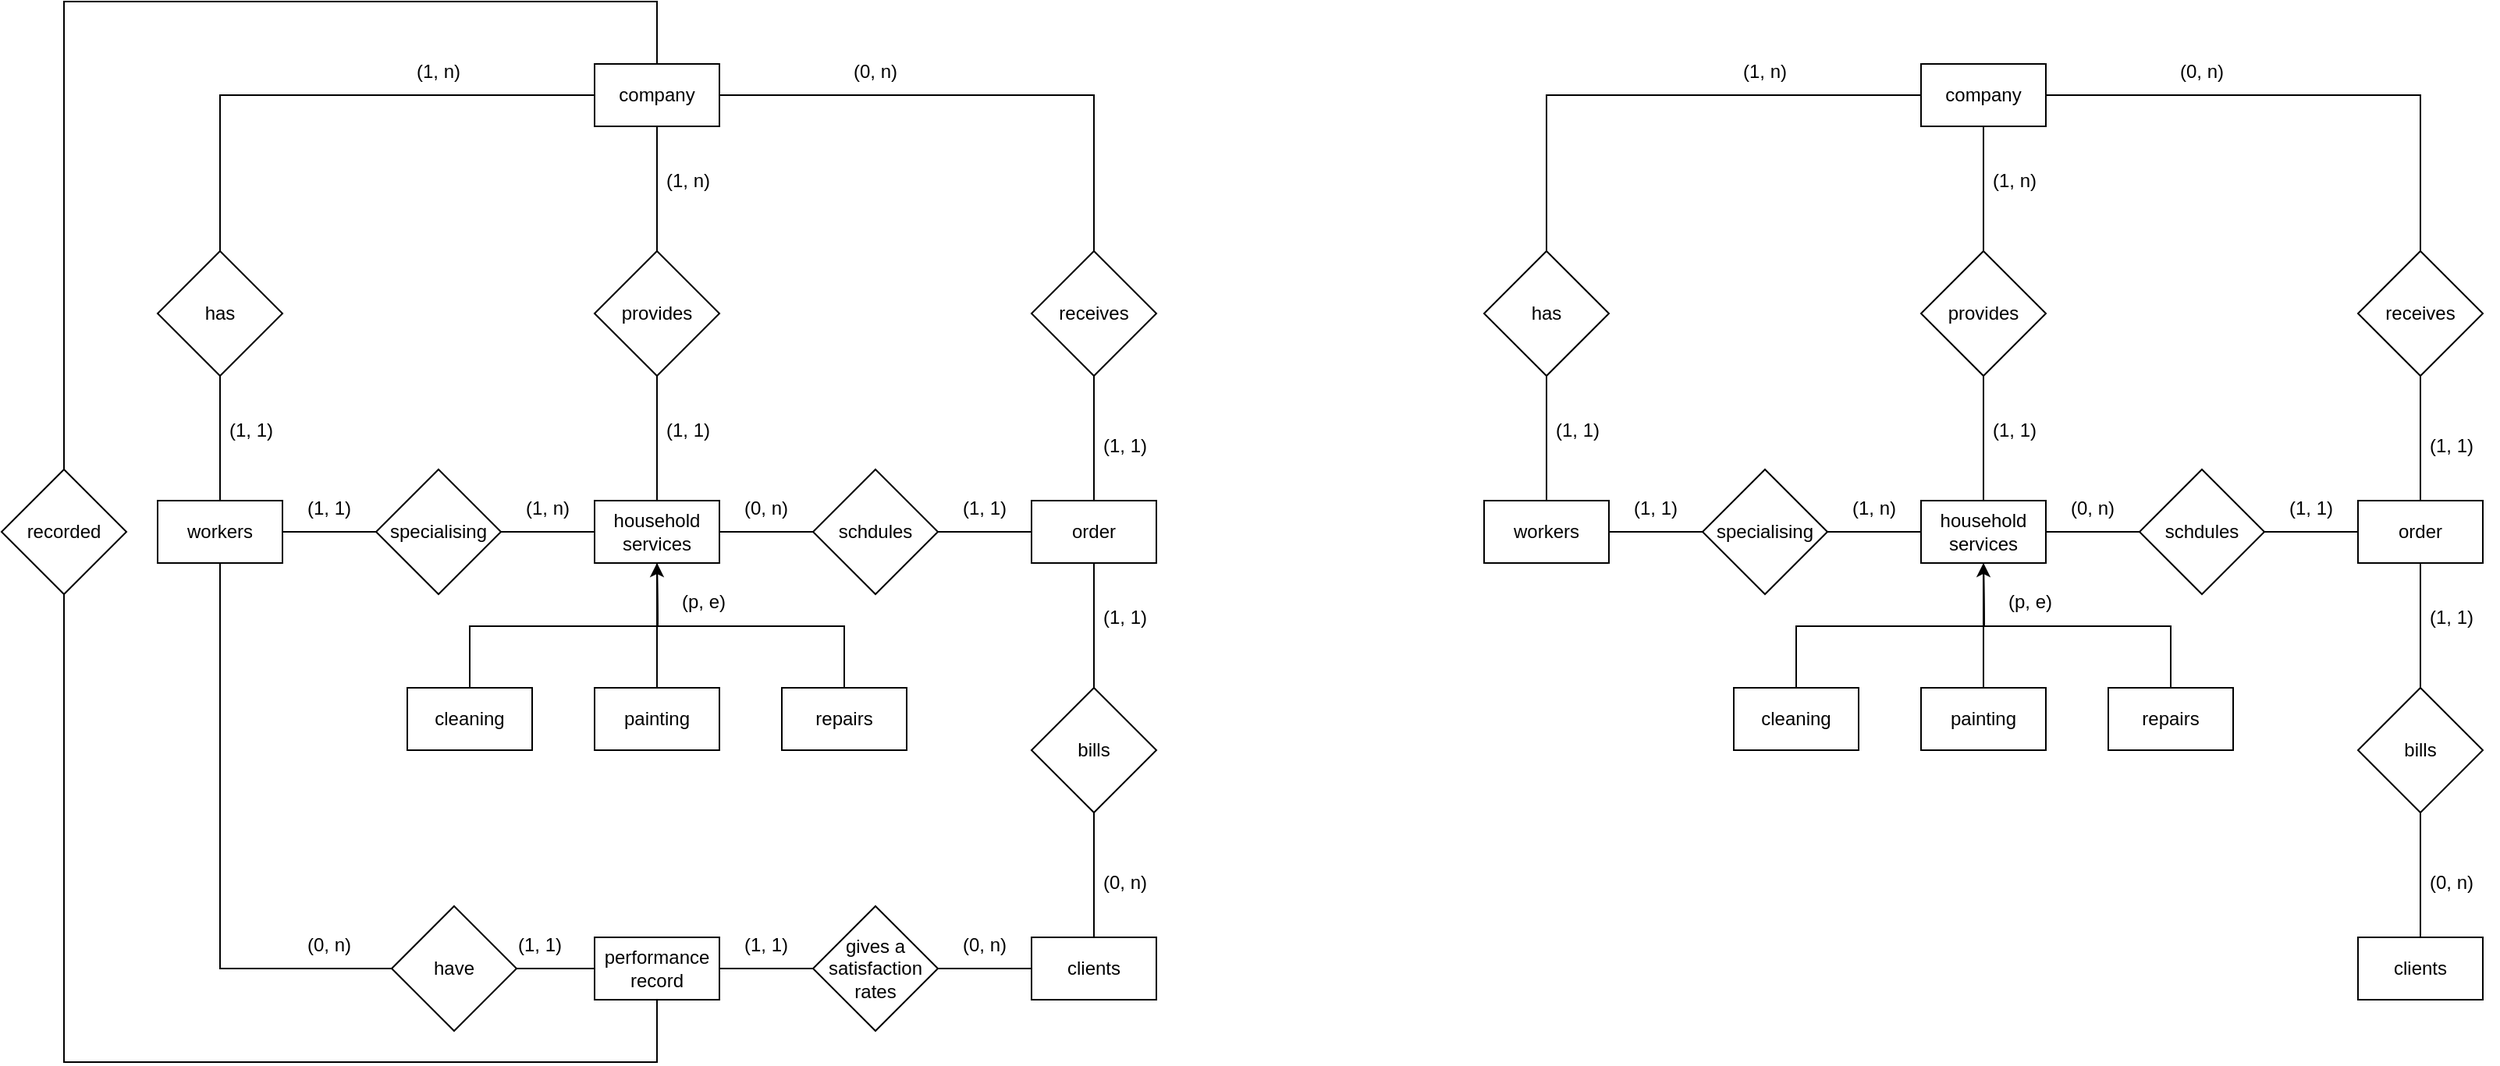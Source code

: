 <mxfile version="23.1.5" type="device">
  <diagram id="R2lEEEUBdFMjLlhIrx00" name="Page-1">
    <mxGraphModel dx="611" dy="1067" grid="1" gridSize="10" guides="1" tooltips="1" connect="1" arrows="1" fold="1" page="1" pageScale="1" pageWidth="850" pageHeight="1100" math="0" shadow="0" extFonts="Permanent Marker^https://fonts.googleapis.com/css?family=Permanent+Marker">
      <root>
        <mxCell id="0" />
        <mxCell id="1" parent="0" />
        <mxCell id="6LQbvY24wm7bdpTG8fwZ-121" style="edgeStyle=orthogonalEdgeStyle;rounded=0;orthogonalLoop=1;jettySize=auto;html=1;exitX=1;exitY=0.5;exitDx=0;exitDy=0;entryX=0;entryY=0.5;entryDx=0;entryDy=0;endArrow=none;endFill=0;" parent="1" source="6LQbvY24wm7bdpTG8fwZ-147" target="6LQbvY24wm7bdpTG8fwZ-123" edge="1">
          <mxGeometry relative="1" as="geometry" />
        </mxCell>
        <mxCell id="rSAWmx_zktzvHscJmi7A-3" value="" style="edgeStyle=orthogonalEdgeStyle;rounded=0;orthogonalLoop=1;jettySize=auto;html=1;endArrow=none;endFill=0;" edge="1" parent="1" source="6LQbvY24wm7bdpTG8fwZ-122" target="6LQbvY24wm7bdpTG8fwZ-142">
          <mxGeometry relative="1" as="geometry" />
        </mxCell>
        <mxCell id="6LQbvY24wm7bdpTG8fwZ-122" value="workers" style="rounded=0;whiteSpace=wrap;html=1;" parent="1" vertex="1">
          <mxGeometry x="1000" y="480" width="80" height="40" as="geometry" />
        </mxCell>
        <mxCell id="6LQbvY24wm7bdpTG8fwZ-123" value="household services" style="rounded=0;whiteSpace=wrap;html=1;" parent="1" vertex="1">
          <mxGeometry x="1280" y="480" width="80" height="40" as="geometry" />
        </mxCell>
        <mxCell id="rSAWmx_zktzvHscJmi7A-35" style="edgeStyle=orthogonalEdgeStyle;rounded=0;orthogonalLoop=1;jettySize=auto;html=1;exitX=0.5;exitY=0;exitDx=0;exitDy=0;strokeColor=default;align=center;verticalAlign=middle;fontFamily=Helvetica;fontSize=11;fontColor=default;labelBackgroundColor=default;endArrow=none;endFill=0;" edge="1" parent="1" source="6LQbvY24wm7bdpTG8fwZ-125">
          <mxGeometry relative="1" as="geometry">
            <mxPoint x="1320" y="520" as="targetPoint" />
          </mxGeometry>
        </mxCell>
        <mxCell id="6LQbvY24wm7bdpTG8fwZ-125" value="cleaning" style="rounded=0;whiteSpace=wrap;html=1;" parent="1" vertex="1">
          <mxGeometry x="1160" y="600" width="80" height="40" as="geometry" />
        </mxCell>
        <mxCell id="rSAWmx_zktzvHscJmi7A-34" style="edgeStyle=orthogonalEdgeStyle;rounded=0;orthogonalLoop=1;jettySize=auto;html=1;exitX=0.5;exitY=0;exitDx=0;exitDy=0;entryX=0.5;entryY=1;entryDx=0;entryDy=0;strokeColor=default;align=center;verticalAlign=middle;fontFamily=Helvetica;fontSize=11;fontColor=default;labelBackgroundColor=default;endArrow=classic;endFill=1;" edge="1" parent="1" source="6LQbvY24wm7bdpTG8fwZ-126" target="6LQbvY24wm7bdpTG8fwZ-123">
          <mxGeometry relative="1" as="geometry" />
        </mxCell>
        <mxCell id="6LQbvY24wm7bdpTG8fwZ-126" value="painting" style="rounded=0;whiteSpace=wrap;html=1;" parent="1" vertex="1">
          <mxGeometry x="1280" y="600" width="80" height="40" as="geometry" />
        </mxCell>
        <mxCell id="rSAWmx_zktzvHscJmi7A-36" style="edgeStyle=orthogonalEdgeStyle;rounded=0;orthogonalLoop=1;jettySize=auto;html=1;exitX=0.5;exitY=0;exitDx=0;exitDy=0;strokeColor=default;align=center;verticalAlign=middle;fontFamily=Helvetica;fontSize=11;fontColor=default;labelBackgroundColor=default;endArrow=none;endFill=0;" edge="1" parent="1" source="6LQbvY24wm7bdpTG8fwZ-128">
          <mxGeometry relative="1" as="geometry">
            <mxPoint x="1320" y="520" as="targetPoint" />
          </mxGeometry>
        </mxCell>
        <mxCell id="6LQbvY24wm7bdpTG8fwZ-128" value="repairs" style="rounded=0;whiteSpace=wrap;html=1;" parent="1" vertex="1">
          <mxGeometry x="1400" y="600" width="80" height="40" as="geometry" />
        </mxCell>
        <mxCell id="6LQbvY24wm7bdpTG8fwZ-129" value="(1, n)" style="text;html=1;align=center;verticalAlign=middle;whiteSpace=wrap;rounded=0;" parent="1" vertex="1">
          <mxGeometry x="1220" y="470" width="60" height="30" as="geometry" />
        </mxCell>
        <mxCell id="6LQbvY24wm7bdpTG8fwZ-130" value="(1, 1)" style="text;html=1;align=center;verticalAlign=middle;whiteSpace=wrap;rounded=0;" parent="1" vertex="1">
          <mxGeometry x="1080" y="470" width="60" height="30" as="geometry" />
        </mxCell>
        <mxCell id="6LQbvY24wm7bdpTG8fwZ-132" value="(p, e)" style="text;html=1;align=center;verticalAlign=middle;whiteSpace=wrap;rounded=0;" parent="1" vertex="1">
          <mxGeometry x="1320" y="530" width="60" height="30" as="geometry" />
        </mxCell>
        <mxCell id="6LQbvY24wm7bdpTG8fwZ-140" style="edgeStyle=orthogonalEdgeStyle;rounded=0;orthogonalLoop=1;jettySize=auto;html=1;exitX=0.5;exitY=1;exitDx=0;exitDy=0;endArrow=none;endFill=0;" parent="1" source="6LQbvY24wm7bdpTG8fwZ-141" target="6LQbvY24wm7bdpTG8fwZ-143" edge="1">
          <mxGeometry relative="1" as="geometry" />
        </mxCell>
        <mxCell id="6LQbvY24wm7bdpTG8fwZ-186" style="edgeStyle=orthogonalEdgeStyle;rounded=0;orthogonalLoop=1;jettySize=auto;html=1;exitX=1;exitY=0.5;exitDx=0;exitDy=0;strokeColor=default;align=center;verticalAlign=middle;fontFamily=Helvetica;fontSize=11;fontColor=default;labelBackgroundColor=default;endArrow=none;endFill=0;" parent="1" source="6LQbvY24wm7bdpTG8fwZ-141" target="6LQbvY24wm7bdpTG8fwZ-185" edge="1">
          <mxGeometry relative="1" as="geometry" />
        </mxCell>
        <mxCell id="rSAWmx_zktzvHscJmi7A-47" style="edgeStyle=orthogonalEdgeStyle;rounded=0;orthogonalLoop=1;jettySize=auto;html=1;exitX=0.5;exitY=1;exitDx=0;exitDy=0;entryX=0.5;entryY=1;entryDx=0;entryDy=0;strokeColor=default;align=center;verticalAlign=middle;fontFamily=Helvetica;fontSize=11;fontColor=default;labelBackgroundColor=default;endArrow=none;endFill=0;" edge="1" parent="1" source="rSAWmx_zktzvHscJmi7A-48" target="6LQbvY24wm7bdpTG8fwZ-182">
          <mxGeometry relative="1" as="geometry">
            <Array as="points">
              <mxPoint x="940" y="840" />
              <mxPoint x="1320" y="840" />
            </Array>
          </mxGeometry>
        </mxCell>
        <mxCell id="6LQbvY24wm7bdpTG8fwZ-141" value="company" style="rounded=0;whiteSpace=wrap;html=1;" parent="1" vertex="1">
          <mxGeometry x="1280" y="200" width="80" height="40" as="geometry" />
        </mxCell>
        <mxCell id="rSAWmx_zktzvHscJmi7A-5" style="edgeStyle=orthogonalEdgeStyle;rounded=0;orthogonalLoop=1;jettySize=auto;html=1;exitX=0.5;exitY=0;exitDx=0;exitDy=0;entryX=0;entryY=0.5;entryDx=0;entryDy=0;endArrow=none;endFill=0;" edge="1" parent="1" source="6LQbvY24wm7bdpTG8fwZ-142" target="6LQbvY24wm7bdpTG8fwZ-141">
          <mxGeometry relative="1" as="geometry" />
        </mxCell>
        <mxCell id="6LQbvY24wm7bdpTG8fwZ-142" value="has" style="rhombus;whiteSpace=wrap;html=1;" parent="1" vertex="1">
          <mxGeometry x="1000" y="320" width="80" height="80" as="geometry" />
        </mxCell>
        <mxCell id="6LQbvY24wm7bdpTG8fwZ-143" value="provides" style="rhombus;whiteSpace=wrap;html=1;" parent="1" vertex="1">
          <mxGeometry x="1280" y="320" width="80" height="80" as="geometry" />
        </mxCell>
        <mxCell id="6LQbvY24wm7bdpTG8fwZ-145" value="" style="endArrow=none;html=1;rounded=0;exitX=0.5;exitY=1;exitDx=0;exitDy=0;entryX=0.5;entryY=0;entryDx=0;entryDy=0;" parent="1" target="6LQbvY24wm7bdpTG8fwZ-123" edge="1" source="6LQbvY24wm7bdpTG8fwZ-143">
          <mxGeometry width="50" height="50" relative="1" as="geometry">
            <mxPoint x="1330" y="400" as="sourcePoint" />
            <mxPoint x="1530" y="480" as="targetPoint" />
          </mxGeometry>
        </mxCell>
        <mxCell id="6LQbvY24wm7bdpTG8fwZ-146" value="" style="edgeStyle=orthogonalEdgeStyle;rounded=0;orthogonalLoop=1;jettySize=auto;html=1;exitX=1;exitY=0.5;exitDx=0;exitDy=0;entryX=0;entryY=0.5;entryDx=0;entryDy=0;endArrow=none;endFill=0;" parent="1" source="6LQbvY24wm7bdpTG8fwZ-122" target="6LQbvY24wm7bdpTG8fwZ-147" edge="1">
          <mxGeometry relative="1" as="geometry">
            <mxPoint x="1090" y="500" as="sourcePoint" />
            <mxPoint x="1330" y="500" as="targetPoint" />
          </mxGeometry>
        </mxCell>
        <mxCell id="6LQbvY24wm7bdpTG8fwZ-147" value="specialising" style="rhombus;whiteSpace=wrap;html=1;" parent="1" vertex="1">
          <mxGeometry x="1140" y="460" width="80" height="80" as="geometry" />
        </mxCell>
        <mxCell id="rSAWmx_zktzvHscJmi7A-21" style="edgeStyle=orthogonalEdgeStyle;rounded=0;orthogonalLoop=1;jettySize=auto;html=1;exitX=1;exitY=0.5;exitDx=0;exitDy=0;entryX=0;entryY=0.5;entryDx=0;entryDy=0;strokeColor=default;align=center;verticalAlign=middle;fontFamily=Helvetica;fontSize=11;fontColor=default;labelBackgroundColor=default;endArrow=none;endFill=0;" edge="1" parent="1" source="6LQbvY24wm7bdpTG8fwZ-182" target="rSAWmx_zktzvHscJmi7A-7">
          <mxGeometry relative="1" as="geometry" />
        </mxCell>
        <mxCell id="rSAWmx_zktzvHscJmi7A-33" style="edgeStyle=orthogonalEdgeStyle;rounded=0;orthogonalLoop=1;jettySize=auto;html=1;exitX=0;exitY=0.5;exitDx=0;exitDy=0;entryX=1;entryY=0.5;entryDx=0;entryDy=0;strokeColor=default;align=center;verticalAlign=middle;fontFamily=Helvetica;fontSize=11;fontColor=default;labelBackgroundColor=default;endArrow=none;endFill=0;" edge="1" parent="1" source="6LQbvY24wm7bdpTG8fwZ-182" target="rSAWmx_zktzvHscJmi7A-6">
          <mxGeometry relative="1" as="geometry" />
        </mxCell>
        <mxCell id="6LQbvY24wm7bdpTG8fwZ-182" value="performance record" style="rounded=0;whiteSpace=wrap;html=1;" parent="1" vertex="1">
          <mxGeometry x="1280" y="760" width="80" height="40" as="geometry" />
        </mxCell>
        <mxCell id="6LQbvY24wm7bdpTG8fwZ-183" value="clients" style="rounded=0;whiteSpace=wrap;html=1;" parent="1" vertex="1">
          <mxGeometry x="1560" y="760" width="80" height="40" as="geometry" />
        </mxCell>
        <mxCell id="6LQbvY24wm7bdpTG8fwZ-189" style="edgeStyle=orthogonalEdgeStyle;rounded=0;orthogonalLoop=1;jettySize=auto;html=1;exitX=0.5;exitY=1;exitDx=0;exitDy=0;entryX=0.5;entryY=0;entryDx=0;entryDy=0;endArrow=none;endFill=0;" parent="1" source="6LQbvY24wm7bdpTG8fwZ-184" target="6LQbvY24wm7bdpTG8fwZ-188" edge="1">
          <mxGeometry relative="1" as="geometry" />
        </mxCell>
        <mxCell id="6LQbvY24wm7bdpTG8fwZ-184" value="order" style="rounded=0;whiteSpace=wrap;html=1;" parent="1" vertex="1">
          <mxGeometry x="1560" y="480" width="80" height="40" as="geometry" />
        </mxCell>
        <mxCell id="6LQbvY24wm7bdpTG8fwZ-187" style="edgeStyle=orthogonalEdgeStyle;rounded=0;orthogonalLoop=1;jettySize=auto;html=1;exitX=0.5;exitY=1;exitDx=0;exitDy=0;entryX=0.5;entryY=0;entryDx=0;entryDy=0;strokeColor=default;align=center;verticalAlign=middle;fontFamily=Helvetica;fontSize=11;fontColor=default;labelBackgroundColor=default;endArrow=none;endFill=0;" parent="1" source="6LQbvY24wm7bdpTG8fwZ-185" target="6LQbvY24wm7bdpTG8fwZ-184" edge="1">
          <mxGeometry relative="1" as="geometry" />
        </mxCell>
        <mxCell id="6LQbvY24wm7bdpTG8fwZ-185" value="receives" style="rhombus;whiteSpace=wrap;html=1;" parent="1" vertex="1">
          <mxGeometry x="1560" y="320" width="80" height="80" as="geometry" />
        </mxCell>
        <mxCell id="6LQbvY24wm7bdpTG8fwZ-190" style="edgeStyle=orthogonalEdgeStyle;rounded=0;orthogonalLoop=1;jettySize=auto;html=1;exitX=0.5;exitY=1;exitDx=0;exitDy=0;entryX=0.5;entryY=0;entryDx=0;entryDy=0;strokeColor=default;align=center;verticalAlign=middle;fontFamily=Helvetica;fontSize=11;fontColor=default;labelBackgroundColor=default;endArrow=none;endFill=0;" parent="1" source="6LQbvY24wm7bdpTG8fwZ-188" target="6LQbvY24wm7bdpTG8fwZ-183" edge="1">
          <mxGeometry relative="1" as="geometry" />
        </mxCell>
        <mxCell id="6LQbvY24wm7bdpTG8fwZ-188" value="bills" style="rhombus;whiteSpace=wrap;html=1;" parent="1" vertex="1">
          <mxGeometry x="1560" y="600" width="80" height="80" as="geometry" />
        </mxCell>
        <mxCell id="rSAWmx_zktzvHscJmi7A-32" style="edgeStyle=orthogonalEdgeStyle;rounded=0;orthogonalLoop=1;jettySize=auto;html=1;exitX=0;exitY=0.5;exitDx=0;exitDy=0;entryX=0.5;entryY=1;entryDx=0;entryDy=0;strokeColor=default;align=center;verticalAlign=middle;fontFamily=Helvetica;fontSize=11;fontColor=default;labelBackgroundColor=default;endArrow=none;endFill=0;" edge="1" parent="1" source="rSAWmx_zktzvHscJmi7A-6" target="6LQbvY24wm7bdpTG8fwZ-122">
          <mxGeometry relative="1" as="geometry" />
        </mxCell>
        <mxCell id="rSAWmx_zktzvHscJmi7A-6" value="have" style="rhombus;whiteSpace=wrap;html=1;" vertex="1" parent="1">
          <mxGeometry x="1150" y="740" width="80" height="80" as="geometry" />
        </mxCell>
        <mxCell id="rSAWmx_zktzvHscJmi7A-22" style="edgeStyle=orthogonalEdgeStyle;rounded=0;orthogonalLoop=1;jettySize=auto;html=1;exitX=1;exitY=0.5;exitDx=0;exitDy=0;entryX=0;entryY=0.5;entryDx=0;entryDy=0;strokeColor=default;align=center;verticalAlign=middle;fontFamily=Helvetica;fontSize=11;fontColor=default;labelBackgroundColor=default;endArrow=none;endFill=0;" edge="1" parent="1" source="rSAWmx_zktzvHscJmi7A-7" target="6LQbvY24wm7bdpTG8fwZ-183">
          <mxGeometry relative="1" as="geometry" />
        </mxCell>
        <mxCell id="rSAWmx_zktzvHscJmi7A-7" value="gives a satisfaction rates" style="rhombus;whiteSpace=wrap;html=1;" vertex="1" parent="1">
          <mxGeometry x="1420" y="740" width="80" height="80" as="geometry" />
        </mxCell>
        <mxCell id="rSAWmx_zktzvHscJmi7A-15" value="(1, n)" style="text;html=1;align=center;verticalAlign=middle;whiteSpace=wrap;rounded=0;" vertex="1" parent="1">
          <mxGeometry x="1310" y="260" width="60" height="30" as="geometry" />
        </mxCell>
        <mxCell id="rSAWmx_zktzvHscJmi7A-16" value="(1, 1)" style="text;html=1;align=center;verticalAlign=middle;whiteSpace=wrap;rounded=0;" vertex="1" parent="1">
          <mxGeometry x="1310" y="420" width="60" height="30" as="geometry" />
        </mxCell>
        <mxCell id="rSAWmx_zktzvHscJmi7A-17" value="(1, 1)" style="text;html=1;align=center;verticalAlign=middle;whiteSpace=wrap;rounded=0;" vertex="1" parent="1">
          <mxGeometry x="1030" y="420" width="60" height="30" as="geometry" />
        </mxCell>
        <mxCell id="rSAWmx_zktzvHscJmi7A-18" value="(1, n)" style="text;html=1;align=center;verticalAlign=middle;whiteSpace=wrap;rounded=0;" vertex="1" parent="1">
          <mxGeometry x="1150" y="190" width="60" height="30" as="geometry" />
        </mxCell>
        <mxCell id="rSAWmx_zktzvHscJmi7A-24" style="edgeStyle=orthogonalEdgeStyle;rounded=0;orthogonalLoop=1;jettySize=auto;html=1;exitX=0;exitY=0.5;exitDx=0;exitDy=0;entryX=1;entryY=0.5;entryDx=0;entryDy=0;strokeColor=default;align=center;verticalAlign=middle;fontFamily=Helvetica;fontSize=11;fontColor=default;labelBackgroundColor=default;endArrow=none;endFill=0;" edge="1" parent="1" source="rSAWmx_zktzvHscJmi7A-19" target="6LQbvY24wm7bdpTG8fwZ-123">
          <mxGeometry relative="1" as="geometry" />
        </mxCell>
        <mxCell id="rSAWmx_zktzvHscJmi7A-25" style="edgeStyle=orthogonalEdgeStyle;rounded=0;orthogonalLoop=1;jettySize=auto;html=1;exitX=1;exitY=0.5;exitDx=0;exitDy=0;entryX=0;entryY=0.5;entryDx=0;entryDy=0;strokeColor=default;align=center;verticalAlign=middle;fontFamily=Helvetica;fontSize=11;fontColor=default;labelBackgroundColor=default;endArrow=none;endFill=0;" edge="1" parent="1" source="rSAWmx_zktzvHscJmi7A-19" target="6LQbvY24wm7bdpTG8fwZ-184">
          <mxGeometry relative="1" as="geometry" />
        </mxCell>
        <mxCell id="rSAWmx_zktzvHscJmi7A-19" value="schdules" style="rhombus;whiteSpace=wrap;html=1;" vertex="1" parent="1">
          <mxGeometry x="1420" y="460" width="80" height="80" as="geometry" />
        </mxCell>
        <mxCell id="rSAWmx_zktzvHscJmi7A-27" value="(1, 1)" style="text;html=1;align=center;verticalAlign=middle;whiteSpace=wrap;rounded=0;" vertex="1" parent="1">
          <mxGeometry x="1590" y="430" width="60" height="30" as="geometry" />
        </mxCell>
        <mxCell id="rSAWmx_zktzvHscJmi7A-28" value="(0, n)" style="text;html=1;align=center;verticalAlign=middle;whiteSpace=wrap;rounded=0;" vertex="1" parent="1">
          <mxGeometry x="1430" y="190" width="60" height="30" as="geometry" />
        </mxCell>
        <mxCell id="rSAWmx_zktzvHscJmi7A-29" value="(1, 1)" style="text;html=1;align=center;verticalAlign=middle;whiteSpace=wrap;rounded=0;" vertex="1" parent="1">
          <mxGeometry x="1500" y="470" width="60" height="30" as="geometry" />
        </mxCell>
        <mxCell id="rSAWmx_zktzvHscJmi7A-30" value="(0, n)" style="text;html=1;align=center;verticalAlign=middle;whiteSpace=wrap;rounded=0;" vertex="1" parent="1">
          <mxGeometry x="1360" y="470" width="60" height="30" as="geometry" />
        </mxCell>
        <mxCell id="rSAWmx_zktzvHscJmi7A-37" value="(1, 1)" style="text;html=1;align=center;verticalAlign=middle;whiteSpace=wrap;rounded=0;" vertex="1" parent="1">
          <mxGeometry x="1215" y="750" width="60" height="30" as="geometry" />
        </mxCell>
        <mxCell id="rSAWmx_zktzvHscJmi7A-38" value="(0, n)" style="text;html=1;align=center;verticalAlign=middle;whiteSpace=wrap;rounded=0;" vertex="1" parent="1">
          <mxGeometry x="1080" y="750" width="60" height="30" as="geometry" />
        </mxCell>
        <mxCell id="rSAWmx_zktzvHscJmi7A-39" value="(0, n)" style="text;html=1;align=center;verticalAlign=middle;whiteSpace=wrap;rounded=0;" vertex="1" parent="1">
          <mxGeometry x="1500" y="750" width="60" height="30" as="geometry" />
        </mxCell>
        <mxCell id="rSAWmx_zktzvHscJmi7A-40" value="(1, 1)" style="text;html=1;align=center;verticalAlign=middle;whiteSpace=wrap;rounded=0;" vertex="1" parent="1">
          <mxGeometry x="1360" y="750" width="60" height="30" as="geometry" />
        </mxCell>
        <mxCell id="rSAWmx_zktzvHscJmi7A-41" value="(1, 1)" style="text;html=1;align=center;verticalAlign=middle;whiteSpace=wrap;rounded=0;" vertex="1" parent="1">
          <mxGeometry x="1590" y="540" width="60" height="30" as="geometry" />
        </mxCell>
        <mxCell id="rSAWmx_zktzvHscJmi7A-42" value="(0, n)" style="text;html=1;align=center;verticalAlign=middle;whiteSpace=wrap;rounded=0;" vertex="1" parent="1">
          <mxGeometry x="1590" y="710" width="60" height="30" as="geometry" />
        </mxCell>
        <mxCell id="rSAWmx_zktzvHscJmi7A-49" value="" style="edgeStyle=orthogonalEdgeStyle;rounded=0;orthogonalLoop=1;jettySize=auto;html=1;exitX=0.5;exitY=0;exitDx=0;exitDy=0;entryX=0.5;entryY=0;entryDx=0;entryDy=0;strokeColor=default;align=center;verticalAlign=middle;fontFamily=Helvetica;fontSize=11;fontColor=default;labelBackgroundColor=default;endArrow=none;endFill=0;" edge="1" parent="1" source="6LQbvY24wm7bdpTG8fwZ-141" target="rSAWmx_zktzvHscJmi7A-48">
          <mxGeometry relative="1" as="geometry">
            <mxPoint x="1320" y="200" as="sourcePoint" />
            <mxPoint x="1320" y="800" as="targetPoint" />
            <Array as="points">
              <mxPoint x="1320" y="160" />
              <mxPoint x="940" y="160" />
            </Array>
          </mxGeometry>
        </mxCell>
        <mxCell id="rSAWmx_zktzvHscJmi7A-48" value="recorded" style="rhombus;whiteSpace=wrap;html=1;" vertex="1" parent="1">
          <mxGeometry x="900" y="460" width="80" height="80" as="geometry" />
        </mxCell>
        <mxCell id="rSAWmx_zktzvHscJmi7A-50" style="edgeStyle=orthogonalEdgeStyle;rounded=0;orthogonalLoop=1;jettySize=auto;html=1;exitX=1;exitY=0.5;exitDx=0;exitDy=0;entryX=0;entryY=0.5;entryDx=0;entryDy=0;endArrow=none;endFill=0;" edge="1" parent="1" source="rSAWmx_zktzvHscJmi7A-72" target="rSAWmx_zktzvHscJmi7A-53">
          <mxGeometry relative="1" as="geometry" />
        </mxCell>
        <mxCell id="rSAWmx_zktzvHscJmi7A-51" value="" style="edgeStyle=orthogonalEdgeStyle;rounded=0;orthogonalLoop=1;jettySize=auto;html=1;endArrow=none;endFill=0;" edge="1" parent="1" source="rSAWmx_zktzvHscJmi7A-52" target="rSAWmx_zktzvHscJmi7A-68">
          <mxGeometry relative="1" as="geometry" />
        </mxCell>
        <mxCell id="rSAWmx_zktzvHscJmi7A-52" value="workers" style="rounded=0;whiteSpace=wrap;html=1;" vertex="1" parent="1">
          <mxGeometry x="1850" y="480" width="80" height="40" as="geometry" />
        </mxCell>
        <mxCell id="rSAWmx_zktzvHscJmi7A-53" value="household services" style="rounded=0;whiteSpace=wrap;html=1;" vertex="1" parent="1">
          <mxGeometry x="2130" y="480" width="80" height="40" as="geometry" />
        </mxCell>
        <mxCell id="rSAWmx_zktzvHscJmi7A-54" style="edgeStyle=orthogonalEdgeStyle;rounded=0;orthogonalLoop=1;jettySize=auto;html=1;exitX=0.5;exitY=0;exitDx=0;exitDy=0;strokeColor=default;align=center;verticalAlign=middle;fontFamily=Helvetica;fontSize=11;fontColor=default;labelBackgroundColor=default;endArrow=none;endFill=0;" edge="1" parent="1" source="rSAWmx_zktzvHscJmi7A-55">
          <mxGeometry relative="1" as="geometry">
            <mxPoint x="2170" y="520" as="targetPoint" />
          </mxGeometry>
        </mxCell>
        <mxCell id="rSAWmx_zktzvHscJmi7A-55" value="cleaning" style="rounded=0;whiteSpace=wrap;html=1;" vertex="1" parent="1">
          <mxGeometry x="2010" y="600" width="80" height="40" as="geometry" />
        </mxCell>
        <mxCell id="rSAWmx_zktzvHscJmi7A-56" style="edgeStyle=orthogonalEdgeStyle;rounded=0;orthogonalLoop=1;jettySize=auto;html=1;exitX=0.5;exitY=0;exitDx=0;exitDy=0;entryX=0.5;entryY=1;entryDx=0;entryDy=0;strokeColor=default;align=center;verticalAlign=middle;fontFamily=Helvetica;fontSize=11;fontColor=default;labelBackgroundColor=default;endArrow=classic;endFill=1;" edge="1" parent="1" source="rSAWmx_zktzvHscJmi7A-57" target="rSAWmx_zktzvHscJmi7A-53">
          <mxGeometry relative="1" as="geometry" />
        </mxCell>
        <mxCell id="rSAWmx_zktzvHscJmi7A-57" value="painting" style="rounded=0;whiteSpace=wrap;html=1;" vertex="1" parent="1">
          <mxGeometry x="2130" y="600" width="80" height="40" as="geometry" />
        </mxCell>
        <mxCell id="rSAWmx_zktzvHscJmi7A-58" style="edgeStyle=orthogonalEdgeStyle;rounded=0;orthogonalLoop=1;jettySize=auto;html=1;exitX=0.5;exitY=0;exitDx=0;exitDy=0;strokeColor=default;align=center;verticalAlign=middle;fontFamily=Helvetica;fontSize=11;fontColor=default;labelBackgroundColor=default;endArrow=none;endFill=0;" edge="1" parent="1" source="rSAWmx_zktzvHscJmi7A-59">
          <mxGeometry relative="1" as="geometry">
            <mxPoint x="2170" y="520" as="targetPoint" />
          </mxGeometry>
        </mxCell>
        <mxCell id="rSAWmx_zktzvHscJmi7A-59" value="repairs" style="rounded=0;whiteSpace=wrap;html=1;" vertex="1" parent="1">
          <mxGeometry x="2250" y="600" width="80" height="40" as="geometry" />
        </mxCell>
        <mxCell id="rSAWmx_zktzvHscJmi7A-60" value="(1, n)" style="text;html=1;align=center;verticalAlign=middle;whiteSpace=wrap;rounded=0;" vertex="1" parent="1">
          <mxGeometry x="2070" y="470" width="60" height="30" as="geometry" />
        </mxCell>
        <mxCell id="rSAWmx_zktzvHscJmi7A-61" value="(1, 1)" style="text;html=1;align=center;verticalAlign=middle;whiteSpace=wrap;rounded=0;" vertex="1" parent="1">
          <mxGeometry x="1930" y="470" width="60" height="30" as="geometry" />
        </mxCell>
        <mxCell id="rSAWmx_zktzvHscJmi7A-62" value="(p, e)" style="text;html=1;align=center;verticalAlign=middle;whiteSpace=wrap;rounded=0;" vertex="1" parent="1">
          <mxGeometry x="2170" y="530" width="60" height="30" as="geometry" />
        </mxCell>
        <mxCell id="rSAWmx_zktzvHscJmi7A-63" style="edgeStyle=orthogonalEdgeStyle;rounded=0;orthogonalLoop=1;jettySize=auto;html=1;exitX=0.5;exitY=1;exitDx=0;exitDy=0;endArrow=none;endFill=0;" edge="1" parent="1" source="rSAWmx_zktzvHscJmi7A-66" target="rSAWmx_zktzvHscJmi7A-69">
          <mxGeometry relative="1" as="geometry" />
        </mxCell>
        <mxCell id="rSAWmx_zktzvHscJmi7A-64" style="edgeStyle=orthogonalEdgeStyle;rounded=0;orthogonalLoop=1;jettySize=auto;html=1;exitX=1;exitY=0.5;exitDx=0;exitDy=0;strokeColor=default;align=center;verticalAlign=middle;fontFamily=Helvetica;fontSize=11;fontColor=default;labelBackgroundColor=default;endArrow=none;endFill=0;" edge="1" parent="1" source="rSAWmx_zktzvHscJmi7A-66" target="rSAWmx_zktzvHscJmi7A-80">
          <mxGeometry relative="1" as="geometry" />
        </mxCell>
        <mxCell id="rSAWmx_zktzvHscJmi7A-66" value="company" style="rounded=0;whiteSpace=wrap;html=1;" vertex="1" parent="1">
          <mxGeometry x="2130" y="200" width="80" height="40" as="geometry" />
        </mxCell>
        <mxCell id="rSAWmx_zktzvHscJmi7A-67" style="edgeStyle=orthogonalEdgeStyle;rounded=0;orthogonalLoop=1;jettySize=auto;html=1;exitX=0.5;exitY=0;exitDx=0;exitDy=0;entryX=0;entryY=0.5;entryDx=0;entryDy=0;endArrow=none;endFill=0;" edge="1" parent="1" source="rSAWmx_zktzvHscJmi7A-68" target="rSAWmx_zktzvHscJmi7A-66">
          <mxGeometry relative="1" as="geometry" />
        </mxCell>
        <mxCell id="rSAWmx_zktzvHscJmi7A-68" value="has" style="rhombus;whiteSpace=wrap;html=1;" vertex="1" parent="1">
          <mxGeometry x="1850" y="320" width="80" height="80" as="geometry" />
        </mxCell>
        <mxCell id="rSAWmx_zktzvHscJmi7A-69" value="provides" style="rhombus;whiteSpace=wrap;html=1;" vertex="1" parent="1">
          <mxGeometry x="2130" y="320" width="80" height="80" as="geometry" />
        </mxCell>
        <mxCell id="rSAWmx_zktzvHscJmi7A-70" value="" style="endArrow=none;html=1;rounded=0;exitX=0.5;exitY=1;exitDx=0;exitDy=0;entryX=0.5;entryY=0;entryDx=0;entryDy=0;" edge="1" parent="1" source="rSAWmx_zktzvHscJmi7A-69" target="rSAWmx_zktzvHscJmi7A-53">
          <mxGeometry width="50" height="50" relative="1" as="geometry">
            <mxPoint x="2180" y="400" as="sourcePoint" />
            <mxPoint x="2380" y="480" as="targetPoint" />
          </mxGeometry>
        </mxCell>
        <mxCell id="rSAWmx_zktzvHscJmi7A-71" value="" style="edgeStyle=orthogonalEdgeStyle;rounded=0;orthogonalLoop=1;jettySize=auto;html=1;exitX=1;exitY=0.5;exitDx=0;exitDy=0;entryX=0;entryY=0.5;entryDx=0;entryDy=0;endArrow=none;endFill=0;" edge="1" parent="1" source="rSAWmx_zktzvHscJmi7A-52" target="rSAWmx_zktzvHscJmi7A-72">
          <mxGeometry relative="1" as="geometry">
            <mxPoint x="1940" y="500" as="sourcePoint" />
            <mxPoint x="2180" y="500" as="targetPoint" />
          </mxGeometry>
        </mxCell>
        <mxCell id="rSAWmx_zktzvHscJmi7A-72" value="specialising" style="rhombus;whiteSpace=wrap;html=1;" vertex="1" parent="1">
          <mxGeometry x="1990" y="460" width="80" height="80" as="geometry" />
        </mxCell>
        <mxCell id="rSAWmx_zktzvHscJmi7A-76" value="clients" style="rounded=0;whiteSpace=wrap;html=1;" vertex="1" parent="1">
          <mxGeometry x="2410" y="760" width="80" height="40" as="geometry" />
        </mxCell>
        <mxCell id="rSAWmx_zktzvHscJmi7A-77" style="edgeStyle=orthogonalEdgeStyle;rounded=0;orthogonalLoop=1;jettySize=auto;html=1;exitX=0.5;exitY=1;exitDx=0;exitDy=0;entryX=0.5;entryY=0;entryDx=0;entryDy=0;endArrow=none;endFill=0;" edge="1" parent="1" source="rSAWmx_zktzvHscJmi7A-78" target="rSAWmx_zktzvHscJmi7A-82">
          <mxGeometry relative="1" as="geometry" />
        </mxCell>
        <mxCell id="rSAWmx_zktzvHscJmi7A-78" value="order" style="rounded=0;whiteSpace=wrap;html=1;" vertex="1" parent="1">
          <mxGeometry x="2410" y="480" width="80" height="40" as="geometry" />
        </mxCell>
        <mxCell id="rSAWmx_zktzvHscJmi7A-79" style="edgeStyle=orthogonalEdgeStyle;rounded=0;orthogonalLoop=1;jettySize=auto;html=1;exitX=0.5;exitY=1;exitDx=0;exitDy=0;entryX=0.5;entryY=0;entryDx=0;entryDy=0;strokeColor=default;align=center;verticalAlign=middle;fontFamily=Helvetica;fontSize=11;fontColor=default;labelBackgroundColor=default;endArrow=none;endFill=0;" edge="1" parent="1" source="rSAWmx_zktzvHscJmi7A-80" target="rSAWmx_zktzvHscJmi7A-78">
          <mxGeometry relative="1" as="geometry" />
        </mxCell>
        <mxCell id="rSAWmx_zktzvHscJmi7A-80" value="receives" style="rhombus;whiteSpace=wrap;html=1;" vertex="1" parent="1">
          <mxGeometry x="2410" y="320" width="80" height="80" as="geometry" />
        </mxCell>
        <mxCell id="rSAWmx_zktzvHscJmi7A-81" style="edgeStyle=orthogonalEdgeStyle;rounded=0;orthogonalLoop=1;jettySize=auto;html=1;exitX=0.5;exitY=1;exitDx=0;exitDy=0;entryX=0.5;entryY=0;entryDx=0;entryDy=0;strokeColor=default;align=center;verticalAlign=middle;fontFamily=Helvetica;fontSize=11;fontColor=default;labelBackgroundColor=default;endArrow=none;endFill=0;" edge="1" parent="1" source="rSAWmx_zktzvHscJmi7A-82" target="rSAWmx_zktzvHscJmi7A-76">
          <mxGeometry relative="1" as="geometry" />
        </mxCell>
        <mxCell id="rSAWmx_zktzvHscJmi7A-82" value="bills" style="rhombus;whiteSpace=wrap;html=1;" vertex="1" parent="1">
          <mxGeometry x="2410" y="600" width="80" height="80" as="geometry" />
        </mxCell>
        <mxCell id="rSAWmx_zktzvHscJmi7A-87" value="(1, n)" style="text;html=1;align=center;verticalAlign=middle;whiteSpace=wrap;rounded=0;" vertex="1" parent="1">
          <mxGeometry x="2160" y="260" width="60" height="30" as="geometry" />
        </mxCell>
        <mxCell id="rSAWmx_zktzvHscJmi7A-88" value="(1, 1)" style="text;html=1;align=center;verticalAlign=middle;whiteSpace=wrap;rounded=0;" vertex="1" parent="1">
          <mxGeometry x="2160" y="420" width="60" height="30" as="geometry" />
        </mxCell>
        <mxCell id="rSAWmx_zktzvHscJmi7A-89" value="(1, 1)" style="text;html=1;align=center;verticalAlign=middle;whiteSpace=wrap;rounded=0;" vertex="1" parent="1">
          <mxGeometry x="1880" y="420" width="60" height="30" as="geometry" />
        </mxCell>
        <mxCell id="rSAWmx_zktzvHscJmi7A-90" value="(1, n)" style="text;html=1;align=center;verticalAlign=middle;whiteSpace=wrap;rounded=0;" vertex="1" parent="1">
          <mxGeometry x="2000" y="190" width="60" height="30" as="geometry" />
        </mxCell>
        <mxCell id="rSAWmx_zktzvHscJmi7A-91" style="edgeStyle=orthogonalEdgeStyle;rounded=0;orthogonalLoop=1;jettySize=auto;html=1;exitX=0;exitY=0.5;exitDx=0;exitDy=0;entryX=1;entryY=0.5;entryDx=0;entryDy=0;strokeColor=default;align=center;verticalAlign=middle;fontFamily=Helvetica;fontSize=11;fontColor=default;labelBackgroundColor=default;endArrow=none;endFill=0;" edge="1" parent="1" source="rSAWmx_zktzvHscJmi7A-93" target="rSAWmx_zktzvHscJmi7A-53">
          <mxGeometry relative="1" as="geometry" />
        </mxCell>
        <mxCell id="rSAWmx_zktzvHscJmi7A-92" style="edgeStyle=orthogonalEdgeStyle;rounded=0;orthogonalLoop=1;jettySize=auto;html=1;exitX=1;exitY=0.5;exitDx=0;exitDy=0;entryX=0;entryY=0.5;entryDx=0;entryDy=0;strokeColor=default;align=center;verticalAlign=middle;fontFamily=Helvetica;fontSize=11;fontColor=default;labelBackgroundColor=default;endArrow=none;endFill=0;" edge="1" parent="1" source="rSAWmx_zktzvHscJmi7A-93" target="rSAWmx_zktzvHscJmi7A-78">
          <mxGeometry relative="1" as="geometry" />
        </mxCell>
        <mxCell id="rSAWmx_zktzvHscJmi7A-93" value="schdules" style="rhombus;whiteSpace=wrap;html=1;" vertex="1" parent="1">
          <mxGeometry x="2270" y="460" width="80" height="80" as="geometry" />
        </mxCell>
        <mxCell id="rSAWmx_zktzvHscJmi7A-94" value="(1, 1)" style="text;html=1;align=center;verticalAlign=middle;whiteSpace=wrap;rounded=0;" vertex="1" parent="1">
          <mxGeometry x="2440" y="430" width="60" height="30" as="geometry" />
        </mxCell>
        <mxCell id="rSAWmx_zktzvHscJmi7A-95" value="(0, n)" style="text;html=1;align=center;verticalAlign=middle;whiteSpace=wrap;rounded=0;" vertex="1" parent="1">
          <mxGeometry x="2280" y="190" width="60" height="30" as="geometry" />
        </mxCell>
        <mxCell id="rSAWmx_zktzvHscJmi7A-96" value="(1, 1)" style="text;html=1;align=center;verticalAlign=middle;whiteSpace=wrap;rounded=0;" vertex="1" parent="1">
          <mxGeometry x="2350" y="470" width="60" height="30" as="geometry" />
        </mxCell>
        <mxCell id="rSAWmx_zktzvHscJmi7A-97" value="(0, n)" style="text;html=1;align=center;verticalAlign=middle;whiteSpace=wrap;rounded=0;" vertex="1" parent="1">
          <mxGeometry x="2210" y="470" width="60" height="30" as="geometry" />
        </mxCell>
        <mxCell id="rSAWmx_zktzvHscJmi7A-102" value="(1, 1)" style="text;html=1;align=center;verticalAlign=middle;whiteSpace=wrap;rounded=0;" vertex="1" parent="1">
          <mxGeometry x="2440" y="540" width="60" height="30" as="geometry" />
        </mxCell>
        <mxCell id="rSAWmx_zktzvHscJmi7A-103" value="(0, n)" style="text;html=1;align=center;verticalAlign=middle;whiteSpace=wrap;rounded=0;" vertex="1" parent="1">
          <mxGeometry x="2440" y="710" width="60" height="30" as="geometry" />
        </mxCell>
      </root>
    </mxGraphModel>
  </diagram>
</mxfile>
